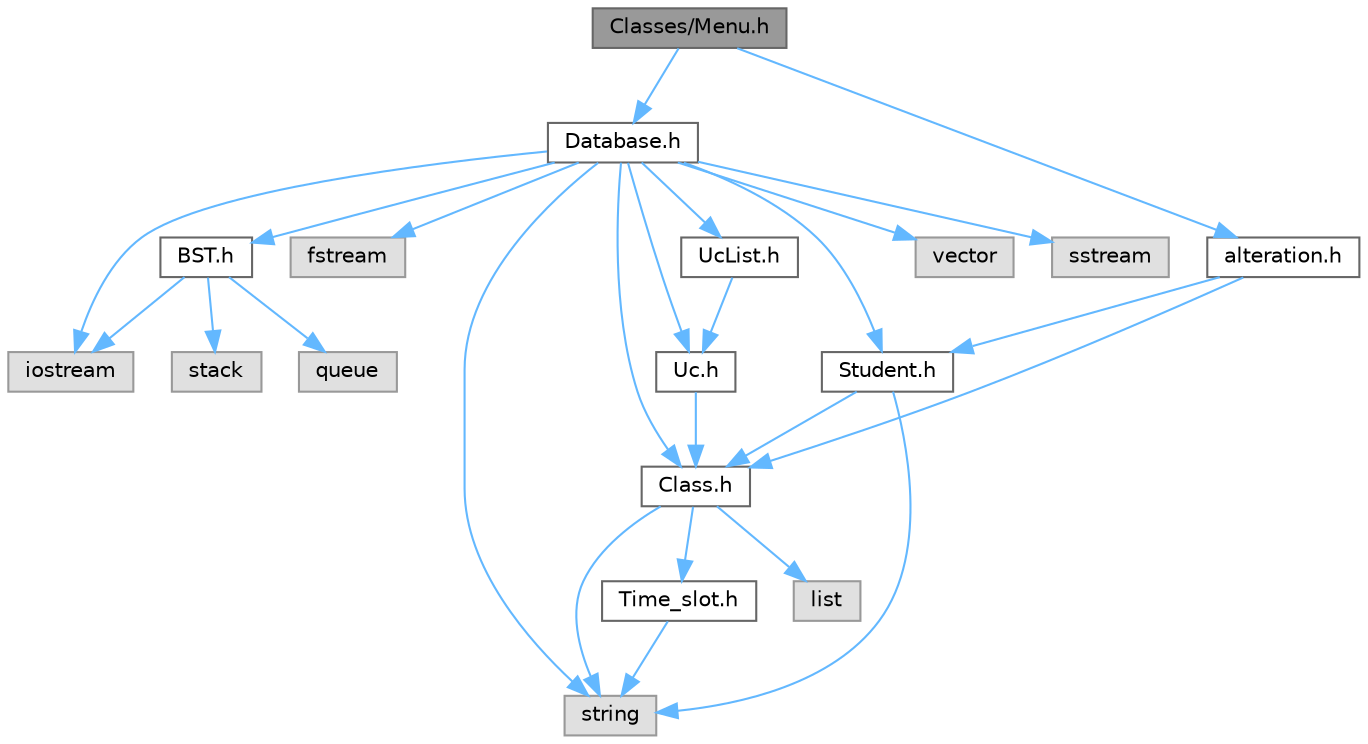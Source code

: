digraph "Classes/Menu.h"
{
 // LATEX_PDF_SIZE
  bgcolor="transparent";
  edge [fontname=Helvetica,fontsize=10,labelfontname=Helvetica,labelfontsize=10];
  node [fontname=Helvetica,fontsize=10,shape=box,height=0.2,width=0.4];
  Node1 [label="Classes/Menu.h",height=0.2,width=0.4,color="gray40", fillcolor="grey60", style="filled", fontcolor="black",tooltip=" "];
  Node1 -> Node2 [color="steelblue1",style="solid"];
  Node2 [label="Database.h",height=0.2,width=0.4,color="grey40", fillcolor="white", style="filled",URL="$_database_8h.html",tooltip=" "];
  Node2 -> Node3 [color="steelblue1",style="solid"];
  Node3 [label="iostream",height=0.2,width=0.4,color="grey60", fillcolor="#E0E0E0", style="filled",tooltip=" "];
  Node2 -> Node4 [color="steelblue1",style="solid"];
  Node4 [label="fstream",height=0.2,width=0.4,color="grey60", fillcolor="#E0E0E0", style="filled",tooltip=" "];
  Node2 -> Node5 [color="steelblue1",style="solid"];
  Node5 [label="string",height=0.2,width=0.4,color="grey60", fillcolor="#E0E0E0", style="filled",tooltip=" "];
  Node2 -> Node6 [color="steelblue1",style="solid"];
  Node6 [label="vector",height=0.2,width=0.4,color="grey60", fillcolor="#E0E0E0", style="filled",tooltip=" "];
  Node2 -> Node7 [color="steelblue1",style="solid"];
  Node7 [label="sstream",height=0.2,width=0.4,color="grey60", fillcolor="#E0E0E0", style="filled",tooltip=" "];
  Node2 -> Node8 [color="steelblue1",style="solid"];
  Node8 [label="Class.h",height=0.2,width=0.4,color="grey40", fillcolor="white", style="filled",URL="$_class_8h.html",tooltip=" "];
  Node8 -> Node5 [color="steelblue1",style="solid"];
  Node8 -> Node9 [color="steelblue1",style="solid"];
  Node9 [label="Time_slot.h",height=0.2,width=0.4,color="grey40", fillcolor="white", style="filled",URL="$_time__slot_8h.html",tooltip=" "];
  Node9 -> Node5 [color="steelblue1",style="solid"];
  Node8 -> Node10 [color="steelblue1",style="solid"];
  Node10 [label="list",height=0.2,width=0.4,color="grey60", fillcolor="#E0E0E0", style="filled",tooltip=" "];
  Node2 -> Node11 [color="steelblue1",style="solid"];
  Node11 [label="UcList.h",height=0.2,width=0.4,color="grey40", fillcolor="white", style="filled",URL="$_uc_list_8h.html",tooltip=" "];
  Node11 -> Node12 [color="steelblue1",style="solid"];
  Node12 [label="Uc.h",height=0.2,width=0.4,color="grey40", fillcolor="white", style="filled",URL="$_uc_8h.html",tooltip=" "];
  Node12 -> Node8 [color="steelblue1",style="solid"];
  Node2 -> Node12 [color="steelblue1",style="solid"];
  Node2 -> Node13 [color="steelblue1",style="solid"];
  Node13 [label="BST.h",height=0.2,width=0.4,color="grey40", fillcolor="white", style="filled",URL="$_b_s_t_8h.html",tooltip=" "];
  Node13 -> Node3 [color="steelblue1",style="solid"];
  Node13 -> Node14 [color="steelblue1",style="solid"];
  Node14 [label="stack",height=0.2,width=0.4,color="grey60", fillcolor="#E0E0E0", style="filled",tooltip=" "];
  Node13 -> Node15 [color="steelblue1",style="solid"];
  Node15 [label="queue",height=0.2,width=0.4,color="grey60", fillcolor="#E0E0E0", style="filled",tooltip=" "];
  Node2 -> Node16 [color="steelblue1",style="solid"];
  Node16 [label="Student.h",height=0.2,width=0.4,color="grey40", fillcolor="white", style="filled",URL="$_student_8h.html",tooltip=" "];
  Node16 -> Node5 [color="steelblue1",style="solid"];
  Node16 -> Node8 [color="steelblue1",style="solid"];
  Node1 -> Node17 [color="steelblue1",style="solid"];
  Node17 [label="alteration.h",height=0.2,width=0.4,color="grey40", fillcolor="white", style="filled",URL="$alteration_8h.html",tooltip=" "];
  Node17 -> Node16 [color="steelblue1",style="solid"];
  Node17 -> Node8 [color="steelblue1",style="solid"];
}
